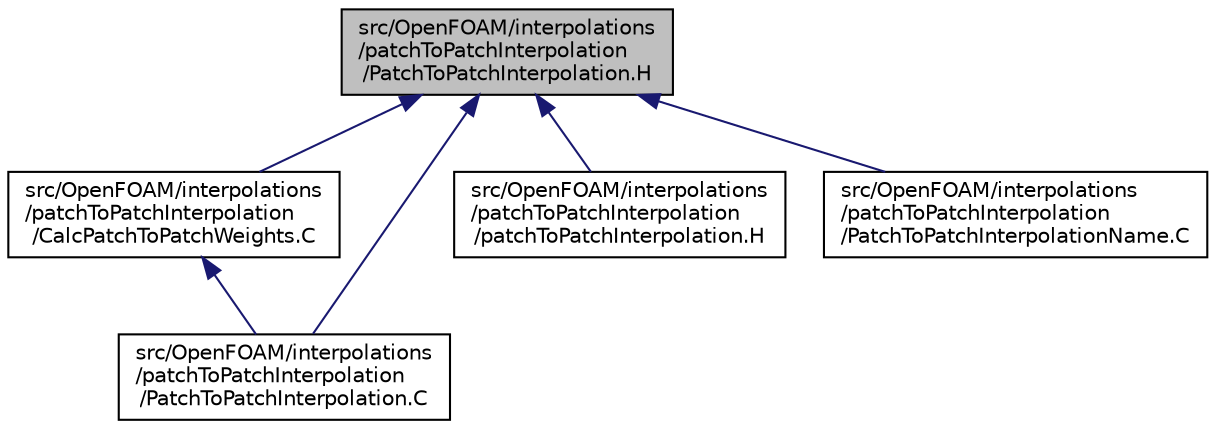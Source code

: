 digraph "src/OpenFOAM/interpolations/patchToPatchInterpolation/PatchToPatchInterpolation.H"
{
  bgcolor="transparent";
  edge [fontname="Helvetica",fontsize="10",labelfontname="Helvetica",labelfontsize="10"];
  node [fontname="Helvetica",fontsize="10",shape=record];
  Node1 [label="src/OpenFOAM/interpolations\l/patchToPatchInterpolation\l/PatchToPatchInterpolation.H",height=0.2,width=0.4,color="black", fillcolor="grey75", style="filled", fontcolor="black"];
  Node1 -> Node2 [dir="back",color="midnightblue",fontsize="10",style="solid",fontname="Helvetica"];
  Node2 [label="src/OpenFOAM/interpolations\l/patchToPatchInterpolation\l/CalcPatchToPatchWeights.C",height=0.2,width=0.4,color="black",URL="$a08356.html"];
  Node2 -> Node3 [dir="back",color="midnightblue",fontsize="10",style="solid",fontname="Helvetica"];
  Node3 [label="src/OpenFOAM/interpolations\l/patchToPatchInterpolation\l/PatchToPatchInterpolation.C",height=0.2,width=0.4,color="black",URL="$a08358.html"];
  Node1 -> Node3 [dir="back",color="midnightblue",fontsize="10",style="solid",fontname="Helvetica"];
  Node1 -> Node4 [dir="back",color="midnightblue",fontsize="10",style="solid",fontname="Helvetica"];
  Node4 [label="src/OpenFOAM/interpolations\l/patchToPatchInterpolation\l/patchToPatchInterpolation.H",height=0.2,width=0.4,color="black",URL="$a08359.html"];
  Node1 -> Node5 [dir="back",color="midnightblue",fontsize="10",style="solid",fontname="Helvetica"];
  Node5 [label="src/OpenFOAM/interpolations\l/patchToPatchInterpolation\l/PatchToPatchInterpolationName.C",height=0.2,width=0.4,color="black",URL="$a08361.html"];
}
